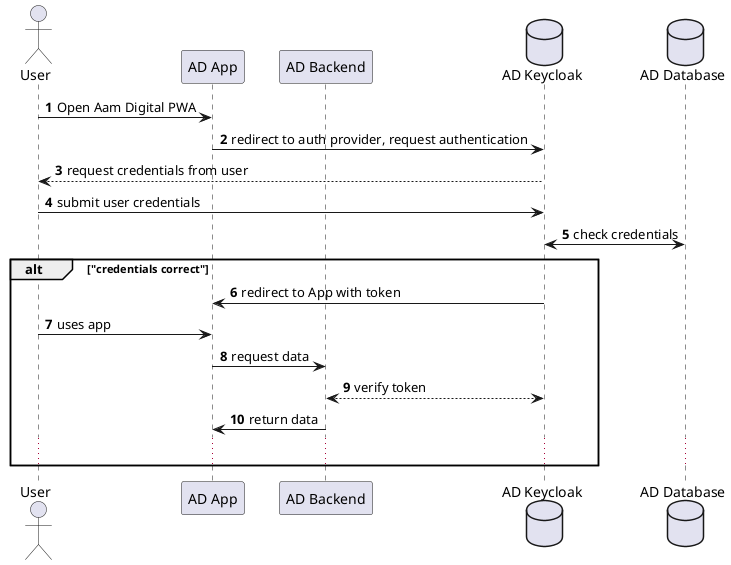 @startuml
'https://plantuml.com/sequence-diagram

autonumber

actor user as "User"
participant adapp as "AD App"
participant adbackend as "AD Backend"
database adauth as "AD Keycloak"
database addb as "AD Database"

user -> adapp: Open Aam Digital PWA
adapp -> adauth: redirect to auth provider, request authentication
adauth --> user: request credentials from user
user -> adauth: submit user credentials
adauth <-> addb: check credentials

alt "credentials correct"
  adauth -> adapp: redirect to App with token
  user -> adapp: uses app
  adapp -> adbackend: request data
  adbackend <--> adauth: verify token
  adbackend -> adapp: return data
  ...
end

@enduml
